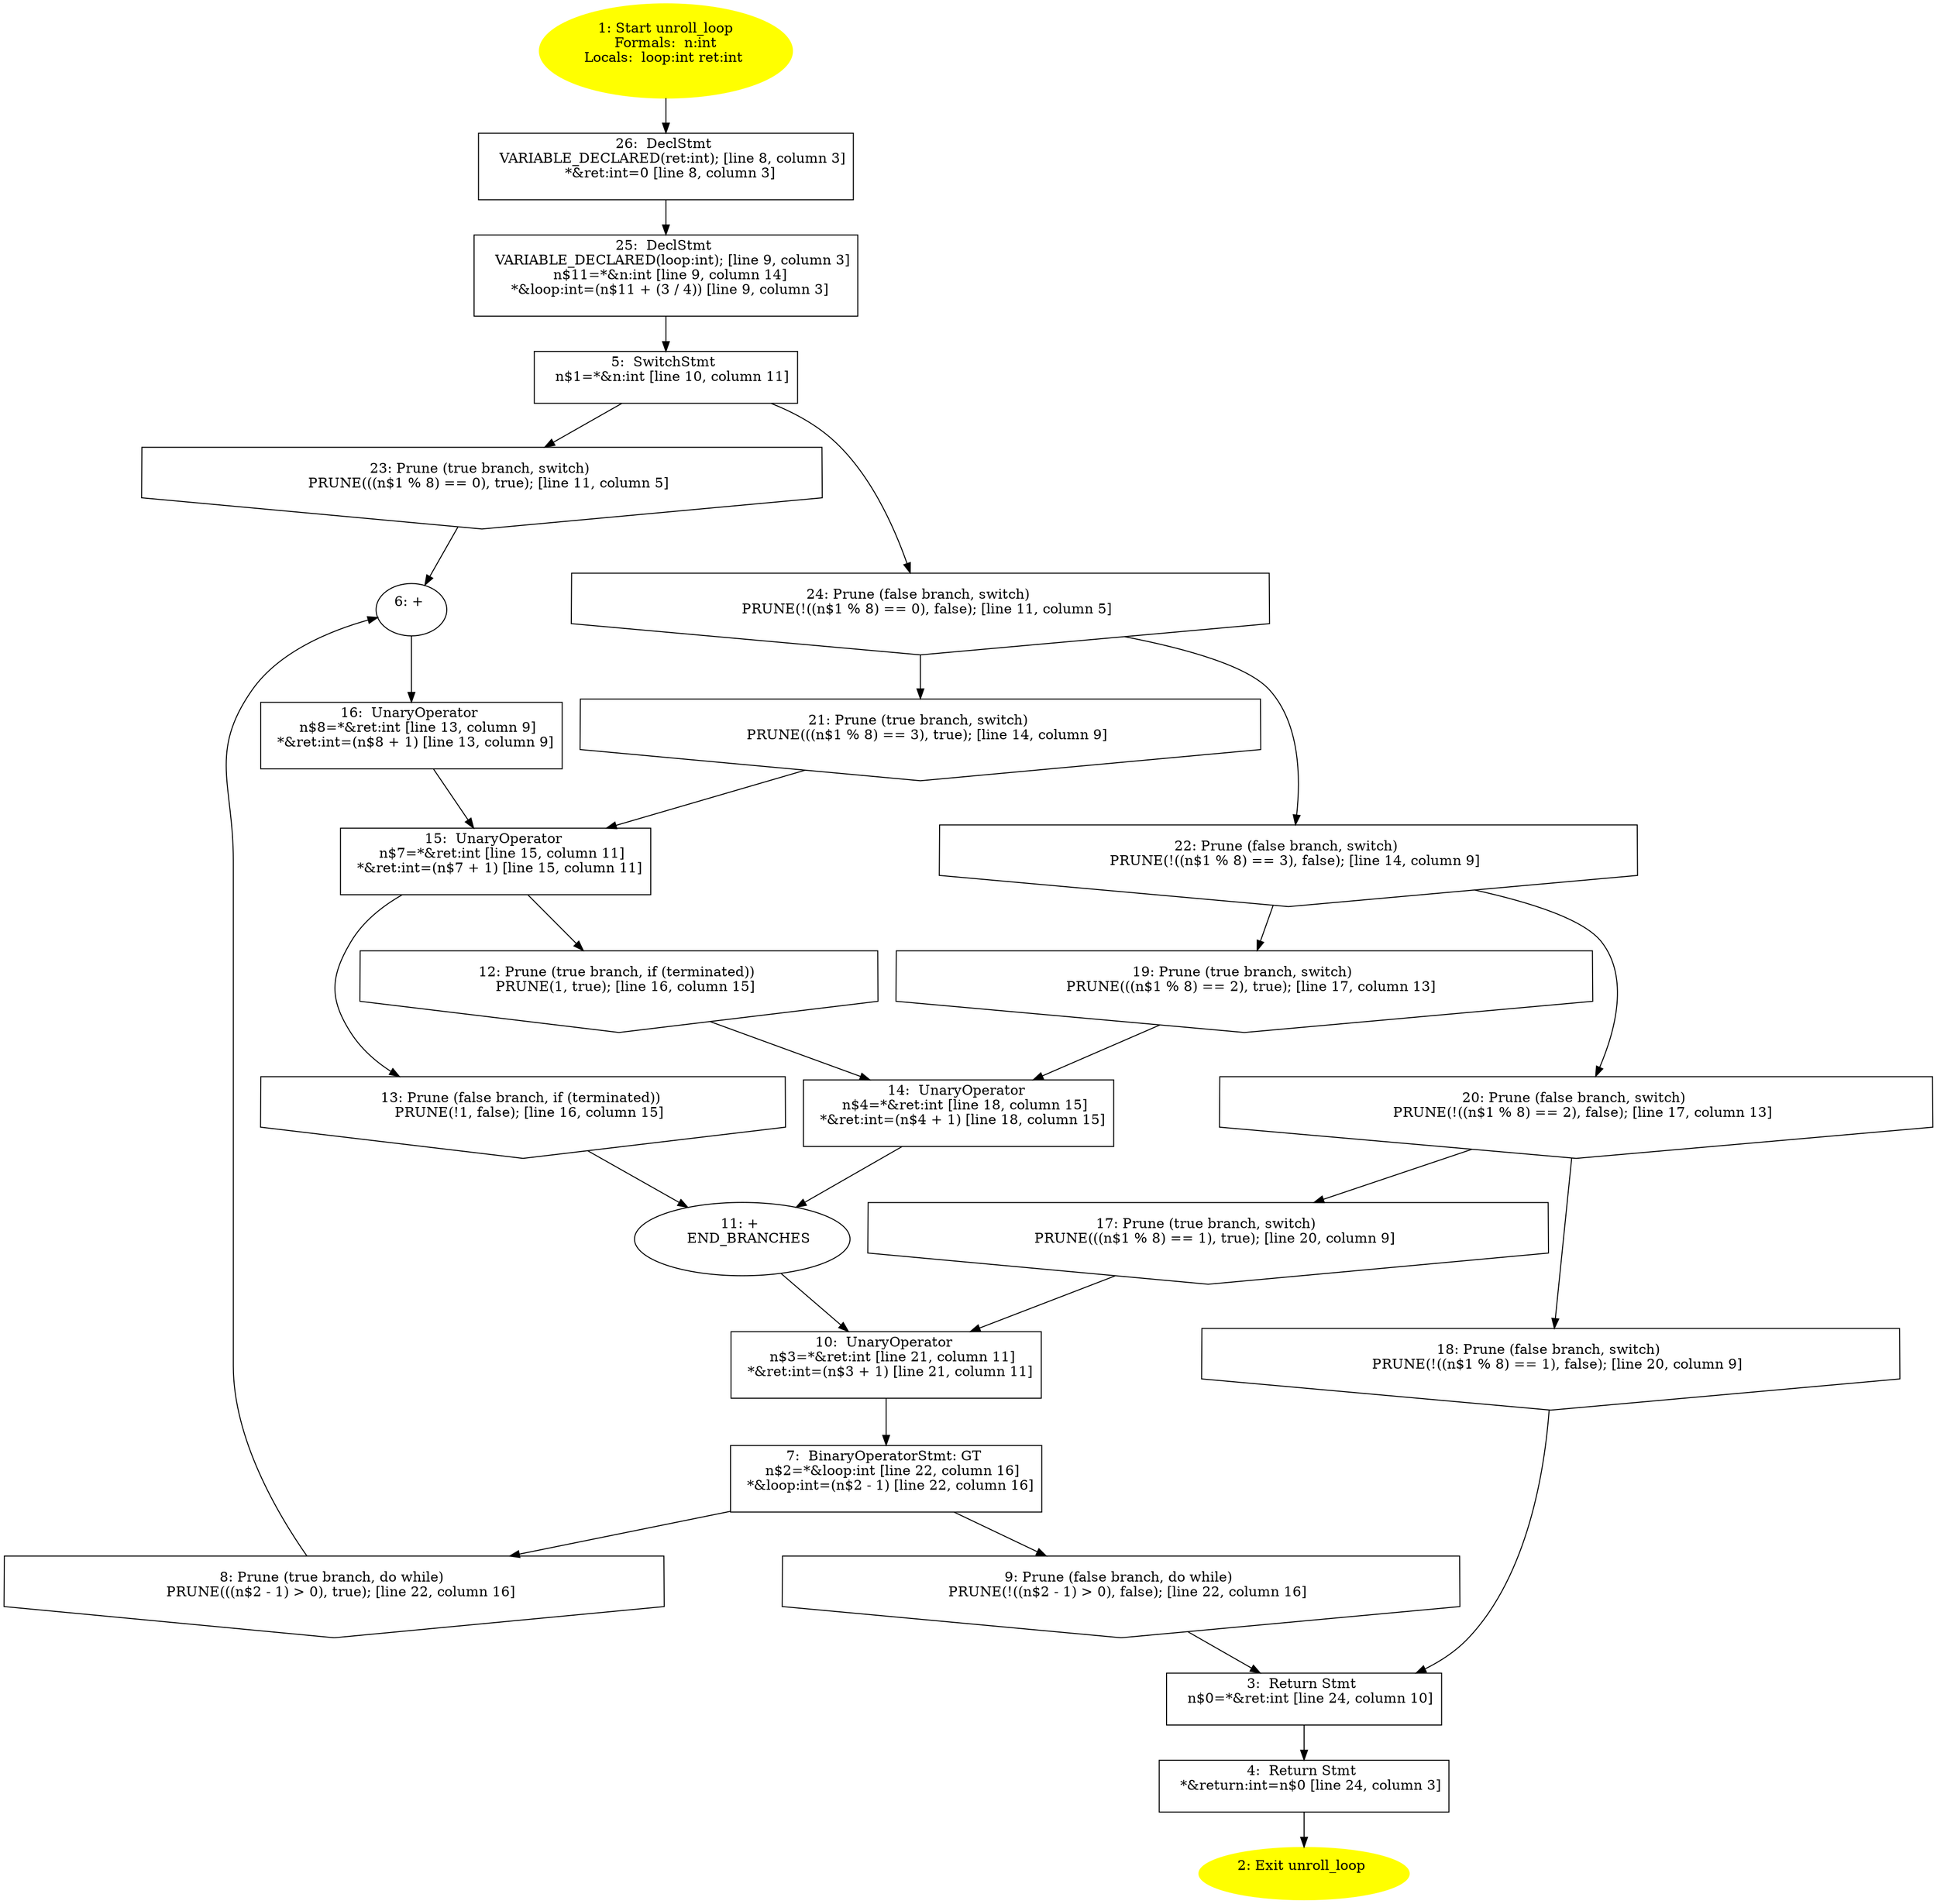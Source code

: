 /* @generated */
digraph cfg {
"unroll_loop.7d9e50ecf5e5106a_1" [label="1: Start unroll_loop\nFormals:  n:int\nLocals:  loop:int ret:int \n  " color=yellow style=filled]
	

	 "unroll_loop.7d9e50ecf5e5106a_1" -> "unroll_loop.7d9e50ecf5e5106a_26" ;
"unroll_loop.7d9e50ecf5e5106a_2" [label="2: Exit unroll_loop \n  " color=yellow style=filled]
	

"unroll_loop.7d9e50ecf5e5106a_3" [label="3:  Return Stmt \n   n$0=*&ret:int [line 24, column 10]\n " shape="box"]
	

	 "unroll_loop.7d9e50ecf5e5106a_3" -> "unroll_loop.7d9e50ecf5e5106a_4" ;
"unroll_loop.7d9e50ecf5e5106a_4" [label="4:  Return Stmt \n   *&return:int=n$0 [line 24, column 3]\n " shape="box"]
	

	 "unroll_loop.7d9e50ecf5e5106a_4" -> "unroll_loop.7d9e50ecf5e5106a_2" ;
"unroll_loop.7d9e50ecf5e5106a_5" [label="5:  SwitchStmt \n   n$1=*&n:int [line 10, column 11]\n " shape="box"]
	

	 "unroll_loop.7d9e50ecf5e5106a_5" -> "unroll_loop.7d9e50ecf5e5106a_23" ;
	 "unroll_loop.7d9e50ecf5e5106a_5" -> "unroll_loop.7d9e50ecf5e5106a_24" ;
"unroll_loop.7d9e50ecf5e5106a_6" [label="6: + \n  " ]
	

	 "unroll_loop.7d9e50ecf5e5106a_6" -> "unroll_loop.7d9e50ecf5e5106a_16" ;
"unroll_loop.7d9e50ecf5e5106a_7" [label="7:  BinaryOperatorStmt: GT \n   n$2=*&loop:int [line 22, column 16]\n  *&loop:int=(n$2 - 1) [line 22, column 16]\n " shape="box"]
	

	 "unroll_loop.7d9e50ecf5e5106a_7" -> "unroll_loop.7d9e50ecf5e5106a_8" ;
	 "unroll_loop.7d9e50ecf5e5106a_7" -> "unroll_loop.7d9e50ecf5e5106a_9" ;
"unroll_loop.7d9e50ecf5e5106a_8" [label="8: Prune (true branch, do while) \n   PRUNE(((n$2 - 1) > 0), true); [line 22, column 16]\n " shape="invhouse"]
	

	 "unroll_loop.7d9e50ecf5e5106a_8" -> "unroll_loop.7d9e50ecf5e5106a_6" ;
"unroll_loop.7d9e50ecf5e5106a_9" [label="9: Prune (false branch, do while) \n   PRUNE(!((n$2 - 1) > 0), false); [line 22, column 16]\n " shape="invhouse"]
	

	 "unroll_loop.7d9e50ecf5e5106a_9" -> "unroll_loop.7d9e50ecf5e5106a_3" ;
"unroll_loop.7d9e50ecf5e5106a_10" [label="10:  UnaryOperator \n   n$3=*&ret:int [line 21, column 11]\n  *&ret:int=(n$3 + 1) [line 21, column 11]\n " shape="box"]
	

	 "unroll_loop.7d9e50ecf5e5106a_10" -> "unroll_loop.7d9e50ecf5e5106a_7" ;
"unroll_loop.7d9e50ecf5e5106a_11" [label="11: + \n   END_BRANCHES\n " ]
	

	 "unroll_loop.7d9e50ecf5e5106a_11" -> "unroll_loop.7d9e50ecf5e5106a_10" ;
"unroll_loop.7d9e50ecf5e5106a_12" [label="12: Prune (true branch, if (terminated)) \n   PRUNE(1, true); [line 16, column 15]\n " shape="invhouse"]
	

	 "unroll_loop.7d9e50ecf5e5106a_12" -> "unroll_loop.7d9e50ecf5e5106a_14" ;
"unroll_loop.7d9e50ecf5e5106a_13" [label="13: Prune (false branch, if (terminated)) \n   PRUNE(!1, false); [line 16, column 15]\n " shape="invhouse"]
	

	 "unroll_loop.7d9e50ecf5e5106a_13" -> "unroll_loop.7d9e50ecf5e5106a_11" ;
"unroll_loop.7d9e50ecf5e5106a_14" [label="14:  UnaryOperator \n   n$4=*&ret:int [line 18, column 15]\n  *&ret:int=(n$4 + 1) [line 18, column 15]\n " shape="box"]
	

	 "unroll_loop.7d9e50ecf5e5106a_14" -> "unroll_loop.7d9e50ecf5e5106a_11" ;
"unroll_loop.7d9e50ecf5e5106a_15" [label="15:  UnaryOperator \n   n$7=*&ret:int [line 15, column 11]\n  *&ret:int=(n$7 + 1) [line 15, column 11]\n " shape="box"]
	

	 "unroll_loop.7d9e50ecf5e5106a_15" -> "unroll_loop.7d9e50ecf5e5106a_12" ;
	 "unroll_loop.7d9e50ecf5e5106a_15" -> "unroll_loop.7d9e50ecf5e5106a_13" ;
"unroll_loop.7d9e50ecf5e5106a_16" [label="16:  UnaryOperator \n   n$8=*&ret:int [line 13, column 9]\n  *&ret:int=(n$8 + 1) [line 13, column 9]\n " shape="box"]
	

	 "unroll_loop.7d9e50ecf5e5106a_16" -> "unroll_loop.7d9e50ecf5e5106a_15" ;
"unroll_loop.7d9e50ecf5e5106a_17" [label="17: Prune (true branch, switch) \n   PRUNE(((n$1 % 8) == 1), true); [line 20, column 9]\n " shape="invhouse"]
	

	 "unroll_loop.7d9e50ecf5e5106a_17" -> "unroll_loop.7d9e50ecf5e5106a_10" ;
"unroll_loop.7d9e50ecf5e5106a_18" [label="18: Prune (false branch, switch) \n   PRUNE(!((n$1 % 8) == 1), false); [line 20, column 9]\n " shape="invhouse"]
	

	 "unroll_loop.7d9e50ecf5e5106a_18" -> "unroll_loop.7d9e50ecf5e5106a_3" ;
"unroll_loop.7d9e50ecf5e5106a_19" [label="19: Prune (true branch, switch) \n   PRUNE(((n$1 % 8) == 2), true); [line 17, column 13]\n " shape="invhouse"]
	

	 "unroll_loop.7d9e50ecf5e5106a_19" -> "unroll_loop.7d9e50ecf5e5106a_14" ;
"unroll_loop.7d9e50ecf5e5106a_20" [label="20: Prune (false branch, switch) \n   PRUNE(!((n$1 % 8) == 2), false); [line 17, column 13]\n " shape="invhouse"]
	

	 "unroll_loop.7d9e50ecf5e5106a_20" -> "unroll_loop.7d9e50ecf5e5106a_17" ;
	 "unroll_loop.7d9e50ecf5e5106a_20" -> "unroll_loop.7d9e50ecf5e5106a_18" ;
"unroll_loop.7d9e50ecf5e5106a_21" [label="21: Prune (true branch, switch) \n   PRUNE(((n$1 % 8) == 3), true); [line 14, column 9]\n " shape="invhouse"]
	

	 "unroll_loop.7d9e50ecf5e5106a_21" -> "unroll_loop.7d9e50ecf5e5106a_15" ;
"unroll_loop.7d9e50ecf5e5106a_22" [label="22: Prune (false branch, switch) \n   PRUNE(!((n$1 % 8) == 3), false); [line 14, column 9]\n " shape="invhouse"]
	

	 "unroll_loop.7d9e50ecf5e5106a_22" -> "unroll_loop.7d9e50ecf5e5106a_19" ;
	 "unroll_loop.7d9e50ecf5e5106a_22" -> "unroll_loop.7d9e50ecf5e5106a_20" ;
"unroll_loop.7d9e50ecf5e5106a_23" [label="23: Prune (true branch, switch) \n   PRUNE(((n$1 % 8) == 0), true); [line 11, column 5]\n " shape="invhouse"]
	

	 "unroll_loop.7d9e50ecf5e5106a_23" -> "unroll_loop.7d9e50ecf5e5106a_6" ;
"unroll_loop.7d9e50ecf5e5106a_24" [label="24: Prune (false branch, switch) \n   PRUNE(!((n$1 % 8) == 0), false); [line 11, column 5]\n " shape="invhouse"]
	

	 "unroll_loop.7d9e50ecf5e5106a_24" -> "unroll_loop.7d9e50ecf5e5106a_21" ;
	 "unroll_loop.7d9e50ecf5e5106a_24" -> "unroll_loop.7d9e50ecf5e5106a_22" ;
"unroll_loop.7d9e50ecf5e5106a_25" [label="25:  DeclStmt \n   VARIABLE_DECLARED(loop:int); [line 9, column 3]\n  n$11=*&n:int [line 9, column 14]\n  *&loop:int=(n$11 + (3 / 4)) [line 9, column 3]\n " shape="box"]
	

	 "unroll_loop.7d9e50ecf5e5106a_25" -> "unroll_loop.7d9e50ecf5e5106a_5" ;
"unroll_loop.7d9e50ecf5e5106a_26" [label="26:  DeclStmt \n   VARIABLE_DECLARED(ret:int); [line 8, column 3]\n  *&ret:int=0 [line 8, column 3]\n " shape="box"]
	

	 "unroll_loop.7d9e50ecf5e5106a_26" -> "unroll_loop.7d9e50ecf5e5106a_25" ;
}
